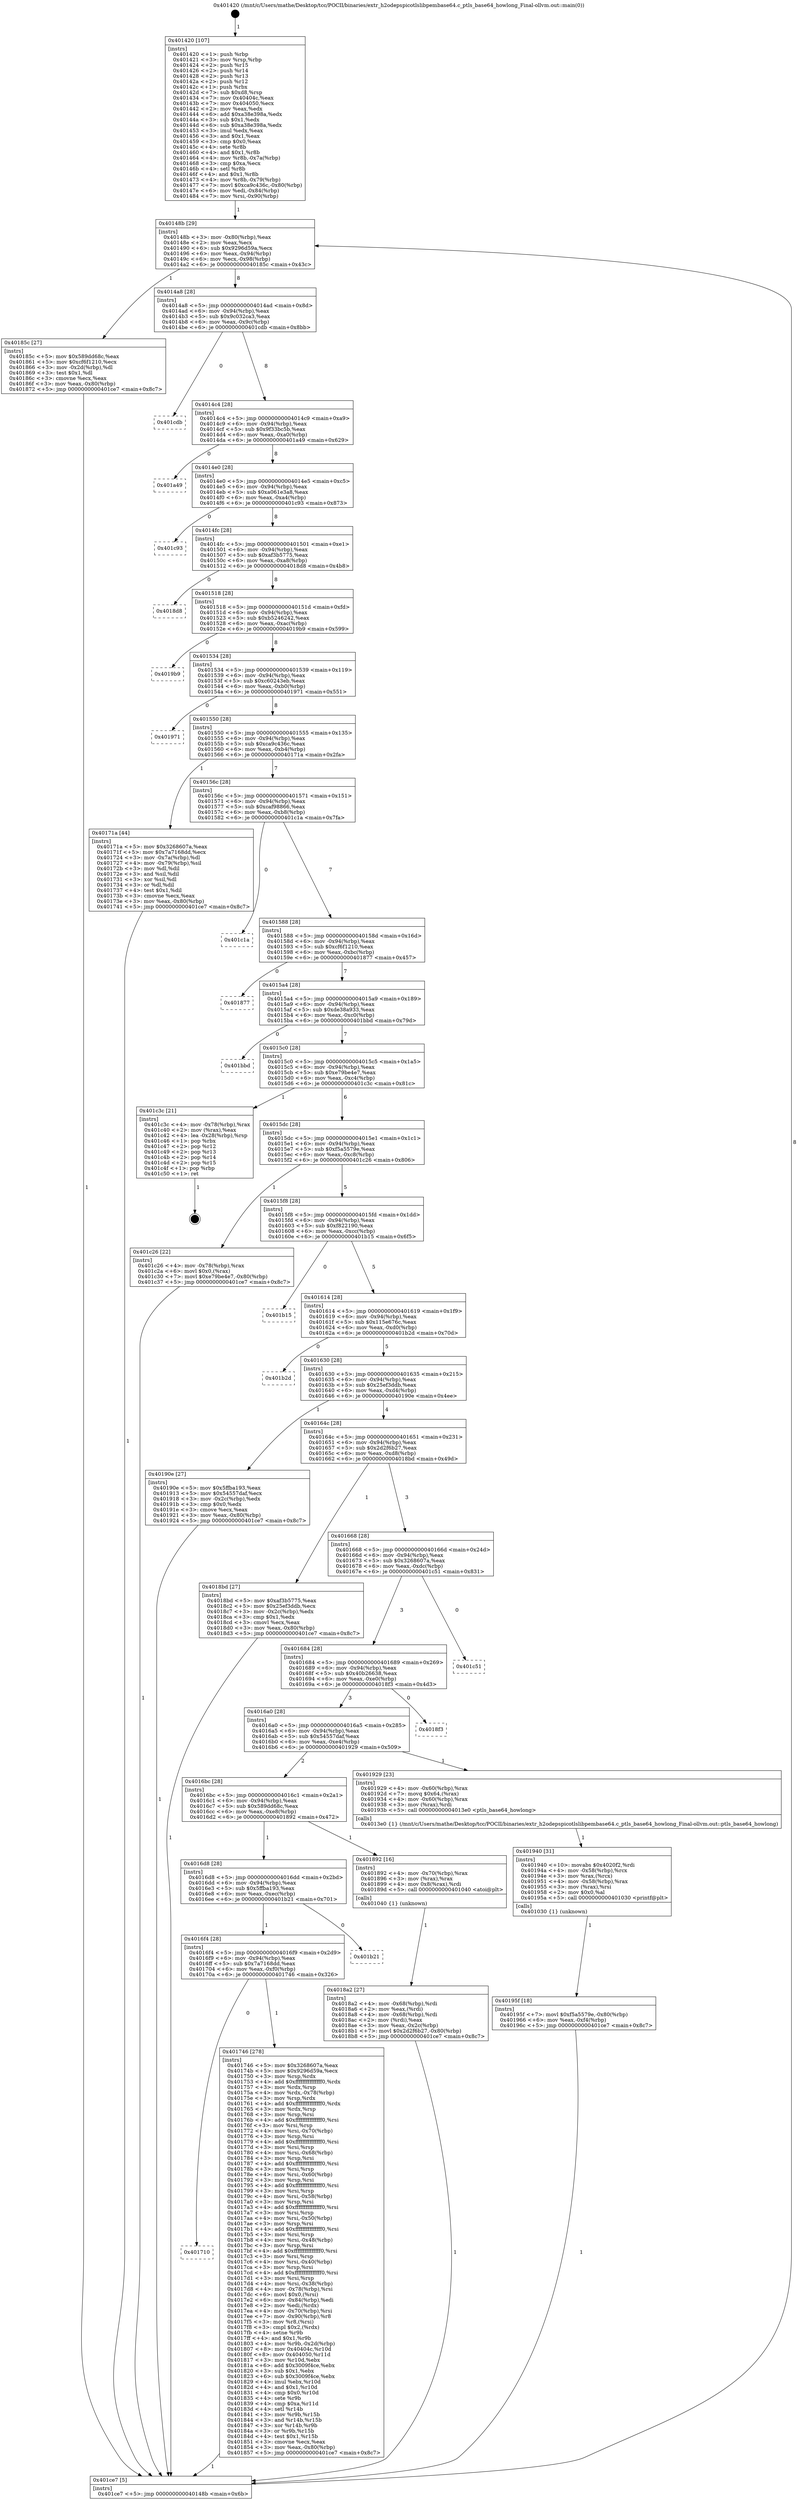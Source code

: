 digraph "0x401420" {
  label = "0x401420 (/mnt/c/Users/mathe/Desktop/tcc/POCII/binaries/extr_h2odepspicotlslibpembase64.c_ptls_base64_howlong_Final-ollvm.out::main(0))"
  labelloc = "t"
  node[shape=record]

  Entry [label="",width=0.3,height=0.3,shape=circle,fillcolor=black,style=filled]
  "0x40148b" [label="{
     0x40148b [29]\l
     | [instrs]\l
     &nbsp;&nbsp;0x40148b \<+3\>: mov -0x80(%rbp),%eax\l
     &nbsp;&nbsp;0x40148e \<+2\>: mov %eax,%ecx\l
     &nbsp;&nbsp;0x401490 \<+6\>: sub $0x9296d59a,%ecx\l
     &nbsp;&nbsp;0x401496 \<+6\>: mov %eax,-0x94(%rbp)\l
     &nbsp;&nbsp;0x40149c \<+6\>: mov %ecx,-0x98(%rbp)\l
     &nbsp;&nbsp;0x4014a2 \<+6\>: je 000000000040185c \<main+0x43c\>\l
  }"]
  "0x40185c" [label="{
     0x40185c [27]\l
     | [instrs]\l
     &nbsp;&nbsp;0x40185c \<+5\>: mov $0x589dd68c,%eax\l
     &nbsp;&nbsp;0x401861 \<+5\>: mov $0xcf6f1210,%ecx\l
     &nbsp;&nbsp;0x401866 \<+3\>: mov -0x2d(%rbp),%dl\l
     &nbsp;&nbsp;0x401869 \<+3\>: test $0x1,%dl\l
     &nbsp;&nbsp;0x40186c \<+3\>: cmovne %ecx,%eax\l
     &nbsp;&nbsp;0x40186f \<+3\>: mov %eax,-0x80(%rbp)\l
     &nbsp;&nbsp;0x401872 \<+5\>: jmp 0000000000401ce7 \<main+0x8c7\>\l
  }"]
  "0x4014a8" [label="{
     0x4014a8 [28]\l
     | [instrs]\l
     &nbsp;&nbsp;0x4014a8 \<+5\>: jmp 00000000004014ad \<main+0x8d\>\l
     &nbsp;&nbsp;0x4014ad \<+6\>: mov -0x94(%rbp),%eax\l
     &nbsp;&nbsp;0x4014b3 \<+5\>: sub $0x9c032ca3,%eax\l
     &nbsp;&nbsp;0x4014b8 \<+6\>: mov %eax,-0x9c(%rbp)\l
     &nbsp;&nbsp;0x4014be \<+6\>: je 0000000000401cdb \<main+0x8bb\>\l
  }"]
  Exit [label="",width=0.3,height=0.3,shape=circle,fillcolor=black,style=filled,peripheries=2]
  "0x401cdb" [label="{
     0x401cdb\l
  }", style=dashed]
  "0x4014c4" [label="{
     0x4014c4 [28]\l
     | [instrs]\l
     &nbsp;&nbsp;0x4014c4 \<+5\>: jmp 00000000004014c9 \<main+0xa9\>\l
     &nbsp;&nbsp;0x4014c9 \<+6\>: mov -0x94(%rbp),%eax\l
     &nbsp;&nbsp;0x4014cf \<+5\>: sub $0x9f33bc5b,%eax\l
     &nbsp;&nbsp;0x4014d4 \<+6\>: mov %eax,-0xa0(%rbp)\l
     &nbsp;&nbsp;0x4014da \<+6\>: je 0000000000401a49 \<main+0x629\>\l
  }"]
  "0x40195f" [label="{
     0x40195f [18]\l
     | [instrs]\l
     &nbsp;&nbsp;0x40195f \<+7\>: movl $0xf5a5579e,-0x80(%rbp)\l
     &nbsp;&nbsp;0x401966 \<+6\>: mov %eax,-0xf4(%rbp)\l
     &nbsp;&nbsp;0x40196c \<+5\>: jmp 0000000000401ce7 \<main+0x8c7\>\l
  }"]
  "0x401a49" [label="{
     0x401a49\l
  }", style=dashed]
  "0x4014e0" [label="{
     0x4014e0 [28]\l
     | [instrs]\l
     &nbsp;&nbsp;0x4014e0 \<+5\>: jmp 00000000004014e5 \<main+0xc5\>\l
     &nbsp;&nbsp;0x4014e5 \<+6\>: mov -0x94(%rbp),%eax\l
     &nbsp;&nbsp;0x4014eb \<+5\>: sub $0xa061e3a8,%eax\l
     &nbsp;&nbsp;0x4014f0 \<+6\>: mov %eax,-0xa4(%rbp)\l
     &nbsp;&nbsp;0x4014f6 \<+6\>: je 0000000000401c93 \<main+0x873\>\l
  }"]
  "0x401940" [label="{
     0x401940 [31]\l
     | [instrs]\l
     &nbsp;&nbsp;0x401940 \<+10\>: movabs $0x4020f2,%rdi\l
     &nbsp;&nbsp;0x40194a \<+4\>: mov -0x58(%rbp),%rcx\l
     &nbsp;&nbsp;0x40194e \<+3\>: mov %rax,(%rcx)\l
     &nbsp;&nbsp;0x401951 \<+4\>: mov -0x58(%rbp),%rax\l
     &nbsp;&nbsp;0x401955 \<+3\>: mov (%rax),%rsi\l
     &nbsp;&nbsp;0x401958 \<+2\>: mov $0x0,%al\l
     &nbsp;&nbsp;0x40195a \<+5\>: call 0000000000401030 \<printf@plt\>\l
     | [calls]\l
     &nbsp;&nbsp;0x401030 \{1\} (unknown)\l
  }"]
  "0x401c93" [label="{
     0x401c93\l
  }", style=dashed]
  "0x4014fc" [label="{
     0x4014fc [28]\l
     | [instrs]\l
     &nbsp;&nbsp;0x4014fc \<+5\>: jmp 0000000000401501 \<main+0xe1\>\l
     &nbsp;&nbsp;0x401501 \<+6\>: mov -0x94(%rbp),%eax\l
     &nbsp;&nbsp;0x401507 \<+5\>: sub $0xaf3b5775,%eax\l
     &nbsp;&nbsp;0x40150c \<+6\>: mov %eax,-0xa8(%rbp)\l
     &nbsp;&nbsp;0x401512 \<+6\>: je 00000000004018d8 \<main+0x4b8\>\l
  }"]
  "0x4018a2" [label="{
     0x4018a2 [27]\l
     | [instrs]\l
     &nbsp;&nbsp;0x4018a2 \<+4\>: mov -0x68(%rbp),%rdi\l
     &nbsp;&nbsp;0x4018a6 \<+2\>: mov %eax,(%rdi)\l
     &nbsp;&nbsp;0x4018a8 \<+4\>: mov -0x68(%rbp),%rdi\l
     &nbsp;&nbsp;0x4018ac \<+2\>: mov (%rdi),%eax\l
     &nbsp;&nbsp;0x4018ae \<+3\>: mov %eax,-0x2c(%rbp)\l
     &nbsp;&nbsp;0x4018b1 \<+7\>: movl $0x2d2f6b27,-0x80(%rbp)\l
     &nbsp;&nbsp;0x4018b8 \<+5\>: jmp 0000000000401ce7 \<main+0x8c7\>\l
  }"]
  "0x4018d8" [label="{
     0x4018d8\l
  }", style=dashed]
  "0x401518" [label="{
     0x401518 [28]\l
     | [instrs]\l
     &nbsp;&nbsp;0x401518 \<+5\>: jmp 000000000040151d \<main+0xfd\>\l
     &nbsp;&nbsp;0x40151d \<+6\>: mov -0x94(%rbp),%eax\l
     &nbsp;&nbsp;0x401523 \<+5\>: sub $0xb5246242,%eax\l
     &nbsp;&nbsp;0x401528 \<+6\>: mov %eax,-0xac(%rbp)\l
     &nbsp;&nbsp;0x40152e \<+6\>: je 00000000004019b9 \<main+0x599\>\l
  }"]
  "0x401710" [label="{
     0x401710\l
  }", style=dashed]
  "0x4019b9" [label="{
     0x4019b9\l
  }", style=dashed]
  "0x401534" [label="{
     0x401534 [28]\l
     | [instrs]\l
     &nbsp;&nbsp;0x401534 \<+5\>: jmp 0000000000401539 \<main+0x119\>\l
     &nbsp;&nbsp;0x401539 \<+6\>: mov -0x94(%rbp),%eax\l
     &nbsp;&nbsp;0x40153f \<+5\>: sub $0xc60243eb,%eax\l
     &nbsp;&nbsp;0x401544 \<+6\>: mov %eax,-0xb0(%rbp)\l
     &nbsp;&nbsp;0x40154a \<+6\>: je 0000000000401971 \<main+0x551\>\l
  }"]
  "0x401746" [label="{
     0x401746 [278]\l
     | [instrs]\l
     &nbsp;&nbsp;0x401746 \<+5\>: mov $0x3268607a,%eax\l
     &nbsp;&nbsp;0x40174b \<+5\>: mov $0x9296d59a,%ecx\l
     &nbsp;&nbsp;0x401750 \<+3\>: mov %rsp,%rdx\l
     &nbsp;&nbsp;0x401753 \<+4\>: add $0xfffffffffffffff0,%rdx\l
     &nbsp;&nbsp;0x401757 \<+3\>: mov %rdx,%rsp\l
     &nbsp;&nbsp;0x40175a \<+4\>: mov %rdx,-0x78(%rbp)\l
     &nbsp;&nbsp;0x40175e \<+3\>: mov %rsp,%rdx\l
     &nbsp;&nbsp;0x401761 \<+4\>: add $0xfffffffffffffff0,%rdx\l
     &nbsp;&nbsp;0x401765 \<+3\>: mov %rdx,%rsp\l
     &nbsp;&nbsp;0x401768 \<+3\>: mov %rsp,%rsi\l
     &nbsp;&nbsp;0x40176b \<+4\>: add $0xfffffffffffffff0,%rsi\l
     &nbsp;&nbsp;0x40176f \<+3\>: mov %rsi,%rsp\l
     &nbsp;&nbsp;0x401772 \<+4\>: mov %rsi,-0x70(%rbp)\l
     &nbsp;&nbsp;0x401776 \<+3\>: mov %rsp,%rsi\l
     &nbsp;&nbsp;0x401779 \<+4\>: add $0xfffffffffffffff0,%rsi\l
     &nbsp;&nbsp;0x40177d \<+3\>: mov %rsi,%rsp\l
     &nbsp;&nbsp;0x401780 \<+4\>: mov %rsi,-0x68(%rbp)\l
     &nbsp;&nbsp;0x401784 \<+3\>: mov %rsp,%rsi\l
     &nbsp;&nbsp;0x401787 \<+4\>: add $0xfffffffffffffff0,%rsi\l
     &nbsp;&nbsp;0x40178b \<+3\>: mov %rsi,%rsp\l
     &nbsp;&nbsp;0x40178e \<+4\>: mov %rsi,-0x60(%rbp)\l
     &nbsp;&nbsp;0x401792 \<+3\>: mov %rsp,%rsi\l
     &nbsp;&nbsp;0x401795 \<+4\>: add $0xfffffffffffffff0,%rsi\l
     &nbsp;&nbsp;0x401799 \<+3\>: mov %rsi,%rsp\l
     &nbsp;&nbsp;0x40179c \<+4\>: mov %rsi,-0x58(%rbp)\l
     &nbsp;&nbsp;0x4017a0 \<+3\>: mov %rsp,%rsi\l
     &nbsp;&nbsp;0x4017a3 \<+4\>: add $0xfffffffffffffff0,%rsi\l
     &nbsp;&nbsp;0x4017a7 \<+3\>: mov %rsi,%rsp\l
     &nbsp;&nbsp;0x4017aa \<+4\>: mov %rsi,-0x50(%rbp)\l
     &nbsp;&nbsp;0x4017ae \<+3\>: mov %rsp,%rsi\l
     &nbsp;&nbsp;0x4017b1 \<+4\>: add $0xfffffffffffffff0,%rsi\l
     &nbsp;&nbsp;0x4017b5 \<+3\>: mov %rsi,%rsp\l
     &nbsp;&nbsp;0x4017b8 \<+4\>: mov %rsi,-0x48(%rbp)\l
     &nbsp;&nbsp;0x4017bc \<+3\>: mov %rsp,%rsi\l
     &nbsp;&nbsp;0x4017bf \<+4\>: add $0xfffffffffffffff0,%rsi\l
     &nbsp;&nbsp;0x4017c3 \<+3\>: mov %rsi,%rsp\l
     &nbsp;&nbsp;0x4017c6 \<+4\>: mov %rsi,-0x40(%rbp)\l
     &nbsp;&nbsp;0x4017ca \<+3\>: mov %rsp,%rsi\l
     &nbsp;&nbsp;0x4017cd \<+4\>: add $0xfffffffffffffff0,%rsi\l
     &nbsp;&nbsp;0x4017d1 \<+3\>: mov %rsi,%rsp\l
     &nbsp;&nbsp;0x4017d4 \<+4\>: mov %rsi,-0x38(%rbp)\l
     &nbsp;&nbsp;0x4017d8 \<+4\>: mov -0x78(%rbp),%rsi\l
     &nbsp;&nbsp;0x4017dc \<+6\>: movl $0x0,(%rsi)\l
     &nbsp;&nbsp;0x4017e2 \<+6\>: mov -0x84(%rbp),%edi\l
     &nbsp;&nbsp;0x4017e8 \<+2\>: mov %edi,(%rdx)\l
     &nbsp;&nbsp;0x4017ea \<+4\>: mov -0x70(%rbp),%rsi\l
     &nbsp;&nbsp;0x4017ee \<+7\>: mov -0x90(%rbp),%r8\l
     &nbsp;&nbsp;0x4017f5 \<+3\>: mov %r8,(%rsi)\l
     &nbsp;&nbsp;0x4017f8 \<+3\>: cmpl $0x2,(%rdx)\l
     &nbsp;&nbsp;0x4017fb \<+4\>: setne %r9b\l
     &nbsp;&nbsp;0x4017ff \<+4\>: and $0x1,%r9b\l
     &nbsp;&nbsp;0x401803 \<+4\>: mov %r9b,-0x2d(%rbp)\l
     &nbsp;&nbsp;0x401807 \<+8\>: mov 0x40404c,%r10d\l
     &nbsp;&nbsp;0x40180f \<+8\>: mov 0x404050,%r11d\l
     &nbsp;&nbsp;0x401817 \<+3\>: mov %r10d,%ebx\l
     &nbsp;&nbsp;0x40181a \<+6\>: add $0x3009f4ce,%ebx\l
     &nbsp;&nbsp;0x401820 \<+3\>: sub $0x1,%ebx\l
     &nbsp;&nbsp;0x401823 \<+6\>: sub $0x3009f4ce,%ebx\l
     &nbsp;&nbsp;0x401829 \<+4\>: imul %ebx,%r10d\l
     &nbsp;&nbsp;0x40182d \<+4\>: and $0x1,%r10d\l
     &nbsp;&nbsp;0x401831 \<+4\>: cmp $0x0,%r10d\l
     &nbsp;&nbsp;0x401835 \<+4\>: sete %r9b\l
     &nbsp;&nbsp;0x401839 \<+4\>: cmp $0xa,%r11d\l
     &nbsp;&nbsp;0x40183d \<+4\>: setl %r14b\l
     &nbsp;&nbsp;0x401841 \<+3\>: mov %r9b,%r15b\l
     &nbsp;&nbsp;0x401844 \<+3\>: and %r14b,%r15b\l
     &nbsp;&nbsp;0x401847 \<+3\>: xor %r14b,%r9b\l
     &nbsp;&nbsp;0x40184a \<+3\>: or %r9b,%r15b\l
     &nbsp;&nbsp;0x40184d \<+4\>: test $0x1,%r15b\l
     &nbsp;&nbsp;0x401851 \<+3\>: cmovne %ecx,%eax\l
     &nbsp;&nbsp;0x401854 \<+3\>: mov %eax,-0x80(%rbp)\l
     &nbsp;&nbsp;0x401857 \<+5\>: jmp 0000000000401ce7 \<main+0x8c7\>\l
  }"]
  "0x401971" [label="{
     0x401971\l
  }", style=dashed]
  "0x401550" [label="{
     0x401550 [28]\l
     | [instrs]\l
     &nbsp;&nbsp;0x401550 \<+5\>: jmp 0000000000401555 \<main+0x135\>\l
     &nbsp;&nbsp;0x401555 \<+6\>: mov -0x94(%rbp),%eax\l
     &nbsp;&nbsp;0x40155b \<+5\>: sub $0xca9c436c,%eax\l
     &nbsp;&nbsp;0x401560 \<+6\>: mov %eax,-0xb4(%rbp)\l
     &nbsp;&nbsp;0x401566 \<+6\>: je 000000000040171a \<main+0x2fa\>\l
  }"]
  "0x4016f4" [label="{
     0x4016f4 [28]\l
     | [instrs]\l
     &nbsp;&nbsp;0x4016f4 \<+5\>: jmp 00000000004016f9 \<main+0x2d9\>\l
     &nbsp;&nbsp;0x4016f9 \<+6\>: mov -0x94(%rbp),%eax\l
     &nbsp;&nbsp;0x4016ff \<+5\>: sub $0x7a7168dd,%eax\l
     &nbsp;&nbsp;0x401704 \<+6\>: mov %eax,-0xf0(%rbp)\l
     &nbsp;&nbsp;0x40170a \<+6\>: je 0000000000401746 \<main+0x326\>\l
  }"]
  "0x40171a" [label="{
     0x40171a [44]\l
     | [instrs]\l
     &nbsp;&nbsp;0x40171a \<+5\>: mov $0x3268607a,%eax\l
     &nbsp;&nbsp;0x40171f \<+5\>: mov $0x7a7168dd,%ecx\l
     &nbsp;&nbsp;0x401724 \<+3\>: mov -0x7a(%rbp),%dl\l
     &nbsp;&nbsp;0x401727 \<+4\>: mov -0x79(%rbp),%sil\l
     &nbsp;&nbsp;0x40172b \<+3\>: mov %dl,%dil\l
     &nbsp;&nbsp;0x40172e \<+3\>: and %sil,%dil\l
     &nbsp;&nbsp;0x401731 \<+3\>: xor %sil,%dl\l
     &nbsp;&nbsp;0x401734 \<+3\>: or %dl,%dil\l
     &nbsp;&nbsp;0x401737 \<+4\>: test $0x1,%dil\l
     &nbsp;&nbsp;0x40173b \<+3\>: cmovne %ecx,%eax\l
     &nbsp;&nbsp;0x40173e \<+3\>: mov %eax,-0x80(%rbp)\l
     &nbsp;&nbsp;0x401741 \<+5\>: jmp 0000000000401ce7 \<main+0x8c7\>\l
  }"]
  "0x40156c" [label="{
     0x40156c [28]\l
     | [instrs]\l
     &nbsp;&nbsp;0x40156c \<+5\>: jmp 0000000000401571 \<main+0x151\>\l
     &nbsp;&nbsp;0x401571 \<+6\>: mov -0x94(%rbp),%eax\l
     &nbsp;&nbsp;0x401577 \<+5\>: sub $0xcaf98866,%eax\l
     &nbsp;&nbsp;0x40157c \<+6\>: mov %eax,-0xb8(%rbp)\l
     &nbsp;&nbsp;0x401582 \<+6\>: je 0000000000401c1a \<main+0x7fa\>\l
  }"]
  "0x401ce7" [label="{
     0x401ce7 [5]\l
     | [instrs]\l
     &nbsp;&nbsp;0x401ce7 \<+5\>: jmp 000000000040148b \<main+0x6b\>\l
  }"]
  "0x401420" [label="{
     0x401420 [107]\l
     | [instrs]\l
     &nbsp;&nbsp;0x401420 \<+1\>: push %rbp\l
     &nbsp;&nbsp;0x401421 \<+3\>: mov %rsp,%rbp\l
     &nbsp;&nbsp;0x401424 \<+2\>: push %r15\l
     &nbsp;&nbsp;0x401426 \<+2\>: push %r14\l
     &nbsp;&nbsp;0x401428 \<+2\>: push %r13\l
     &nbsp;&nbsp;0x40142a \<+2\>: push %r12\l
     &nbsp;&nbsp;0x40142c \<+1\>: push %rbx\l
     &nbsp;&nbsp;0x40142d \<+7\>: sub $0xd8,%rsp\l
     &nbsp;&nbsp;0x401434 \<+7\>: mov 0x40404c,%eax\l
     &nbsp;&nbsp;0x40143b \<+7\>: mov 0x404050,%ecx\l
     &nbsp;&nbsp;0x401442 \<+2\>: mov %eax,%edx\l
     &nbsp;&nbsp;0x401444 \<+6\>: add $0xa38e398a,%edx\l
     &nbsp;&nbsp;0x40144a \<+3\>: sub $0x1,%edx\l
     &nbsp;&nbsp;0x40144d \<+6\>: sub $0xa38e398a,%edx\l
     &nbsp;&nbsp;0x401453 \<+3\>: imul %edx,%eax\l
     &nbsp;&nbsp;0x401456 \<+3\>: and $0x1,%eax\l
     &nbsp;&nbsp;0x401459 \<+3\>: cmp $0x0,%eax\l
     &nbsp;&nbsp;0x40145c \<+4\>: sete %r8b\l
     &nbsp;&nbsp;0x401460 \<+4\>: and $0x1,%r8b\l
     &nbsp;&nbsp;0x401464 \<+4\>: mov %r8b,-0x7a(%rbp)\l
     &nbsp;&nbsp;0x401468 \<+3\>: cmp $0xa,%ecx\l
     &nbsp;&nbsp;0x40146b \<+4\>: setl %r8b\l
     &nbsp;&nbsp;0x40146f \<+4\>: and $0x1,%r8b\l
     &nbsp;&nbsp;0x401473 \<+4\>: mov %r8b,-0x79(%rbp)\l
     &nbsp;&nbsp;0x401477 \<+7\>: movl $0xca9c436c,-0x80(%rbp)\l
     &nbsp;&nbsp;0x40147e \<+6\>: mov %edi,-0x84(%rbp)\l
     &nbsp;&nbsp;0x401484 \<+7\>: mov %rsi,-0x90(%rbp)\l
  }"]
  "0x401b21" [label="{
     0x401b21\l
  }", style=dashed]
  "0x401c1a" [label="{
     0x401c1a\l
  }", style=dashed]
  "0x401588" [label="{
     0x401588 [28]\l
     | [instrs]\l
     &nbsp;&nbsp;0x401588 \<+5\>: jmp 000000000040158d \<main+0x16d\>\l
     &nbsp;&nbsp;0x40158d \<+6\>: mov -0x94(%rbp),%eax\l
     &nbsp;&nbsp;0x401593 \<+5\>: sub $0xcf6f1210,%eax\l
     &nbsp;&nbsp;0x401598 \<+6\>: mov %eax,-0xbc(%rbp)\l
     &nbsp;&nbsp;0x40159e \<+6\>: je 0000000000401877 \<main+0x457\>\l
  }"]
  "0x4016d8" [label="{
     0x4016d8 [28]\l
     | [instrs]\l
     &nbsp;&nbsp;0x4016d8 \<+5\>: jmp 00000000004016dd \<main+0x2bd\>\l
     &nbsp;&nbsp;0x4016dd \<+6\>: mov -0x94(%rbp),%eax\l
     &nbsp;&nbsp;0x4016e3 \<+5\>: sub $0x5ffba193,%eax\l
     &nbsp;&nbsp;0x4016e8 \<+6\>: mov %eax,-0xec(%rbp)\l
     &nbsp;&nbsp;0x4016ee \<+6\>: je 0000000000401b21 \<main+0x701\>\l
  }"]
  "0x401877" [label="{
     0x401877\l
  }", style=dashed]
  "0x4015a4" [label="{
     0x4015a4 [28]\l
     | [instrs]\l
     &nbsp;&nbsp;0x4015a4 \<+5\>: jmp 00000000004015a9 \<main+0x189\>\l
     &nbsp;&nbsp;0x4015a9 \<+6\>: mov -0x94(%rbp),%eax\l
     &nbsp;&nbsp;0x4015af \<+5\>: sub $0xde38a933,%eax\l
     &nbsp;&nbsp;0x4015b4 \<+6\>: mov %eax,-0xc0(%rbp)\l
     &nbsp;&nbsp;0x4015ba \<+6\>: je 0000000000401bbd \<main+0x79d\>\l
  }"]
  "0x401892" [label="{
     0x401892 [16]\l
     | [instrs]\l
     &nbsp;&nbsp;0x401892 \<+4\>: mov -0x70(%rbp),%rax\l
     &nbsp;&nbsp;0x401896 \<+3\>: mov (%rax),%rax\l
     &nbsp;&nbsp;0x401899 \<+4\>: mov 0x8(%rax),%rdi\l
     &nbsp;&nbsp;0x40189d \<+5\>: call 0000000000401040 \<atoi@plt\>\l
     | [calls]\l
     &nbsp;&nbsp;0x401040 \{1\} (unknown)\l
  }"]
  "0x401bbd" [label="{
     0x401bbd\l
  }", style=dashed]
  "0x4015c0" [label="{
     0x4015c0 [28]\l
     | [instrs]\l
     &nbsp;&nbsp;0x4015c0 \<+5\>: jmp 00000000004015c5 \<main+0x1a5\>\l
     &nbsp;&nbsp;0x4015c5 \<+6\>: mov -0x94(%rbp),%eax\l
     &nbsp;&nbsp;0x4015cb \<+5\>: sub $0xe79be4e7,%eax\l
     &nbsp;&nbsp;0x4015d0 \<+6\>: mov %eax,-0xc4(%rbp)\l
     &nbsp;&nbsp;0x4015d6 \<+6\>: je 0000000000401c3c \<main+0x81c\>\l
  }"]
  "0x4016bc" [label="{
     0x4016bc [28]\l
     | [instrs]\l
     &nbsp;&nbsp;0x4016bc \<+5\>: jmp 00000000004016c1 \<main+0x2a1\>\l
     &nbsp;&nbsp;0x4016c1 \<+6\>: mov -0x94(%rbp),%eax\l
     &nbsp;&nbsp;0x4016c7 \<+5\>: sub $0x589dd68c,%eax\l
     &nbsp;&nbsp;0x4016cc \<+6\>: mov %eax,-0xe8(%rbp)\l
     &nbsp;&nbsp;0x4016d2 \<+6\>: je 0000000000401892 \<main+0x472\>\l
  }"]
  "0x401c3c" [label="{
     0x401c3c [21]\l
     | [instrs]\l
     &nbsp;&nbsp;0x401c3c \<+4\>: mov -0x78(%rbp),%rax\l
     &nbsp;&nbsp;0x401c40 \<+2\>: mov (%rax),%eax\l
     &nbsp;&nbsp;0x401c42 \<+4\>: lea -0x28(%rbp),%rsp\l
     &nbsp;&nbsp;0x401c46 \<+1\>: pop %rbx\l
     &nbsp;&nbsp;0x401c47 \<+2\>: pop %r12\l
     &nbsp;&nbsp;0x401c49 \<+2\>: pop %r13\l
     &nbsp;&nbsp;0x401c4b \<+2\>: pop %r14\l
     &nbsp;&nbsp;0x401c4d \<+2\>: pop %r15\l
     &nbsp;&nbsp;0x401c4f \<+1\>: pop %rbp\l
     &nbsp;&nbsp;0x401c50 \<+1\>: ret\l
  }"]
  "0x4015dc" [label="{
     0x4015dc [28]\l
     | [instrs]\l
     &nbsp;&nbsp;0x4015dc \<+5\>: jmp 00000000004015e1 \<main+0x1c1\>\l
     &nbsp;&nbsp;0x4015e1 \<+6\>: mov -0x94(%rbp),%eax\l
     &nbsp;&nbsp;0x4015e7 \<+5\>: sub $0xf5a5579e,%eax\l
     &nbsp;&nbsp;0x4015ec \<+6\>: mov %eax,-0xc8(%rbp)\l
     &nbsp;&nbsp;0x4015f2 \<+6\>: je 0000000000401c26 \<main+0x806\>\l
  }"]
  "0x401929" [label="{
     0x401929 [23]\l
     | [instrs]\l
     &nbsp;&nbsp;0x401929 \<+4\>: mov -0x60(%rbp),%rax\l
     &nbsp;&nbsp;0x40192d \<+7\>: movq $0x64,(%rax)\l
     &nbsp;&nbsp;0x401934 \<+4\>: mov -0x60(%rbp),%rax\l
     &nbsp;&nbsp;0x401938 \<+3\>: mov (%rax),%rdi\l
     &nbsp;&nbsp;0x40193b \<+5\>: call 00000000004013e0 \<ptls_base64_howlong\>\l
     | [calls]\l
     &nbsp;&nbsp;0x4013e0 \{1\} (/mnt/c/Users/mathe/Desktop/tcc/POCII/binaries/extr_h2odepspicotlslibpembase64.c_ptls_base64_howlong_Final-ollvm.out::ptls_base64_howlong)\l
  }"]
  "0x401c26" [label="{
     0x401c26 [22]\l
     | [instrs]\l
     &nbsp;&nbsp;0x401c26 \<+4\>: mov -0x78(%rbp),%rax\l
     &nbsp;&nbsp;0x401c2a \<+6\>: movl $0x0,(%rax)\l
     &nbsp;&nbsp;0x401c30 \<+7\>: movl $0xe79be4e7,-0x80(%rbp)\l
     &nbsp;&nbsp;0x401c37 \<+5\>: jmp 0000000000401ce7 \<main+0x8c7\>\l
  }"]
  "0x4015f8" [label="{
     0x4015f8 [28]\l
     | [instrs]\l
     &nbsp;&nbsp;0x4015f8 \<+5\>: jmp 00000000004015fd \<main+0x1dd\>\l
     &nbsp;&nbsp;0x4015fd \<+6\>: mov -0x94(%rbp),%eax\l
     &nbsp;&nbsp;0x401603 \<+5\>: sub $0xf822190,%eax\l
     &nbsp;&nbsp;0x401608 \<+6\>: mov %eax,-0xcc(%rbp)\l
     &nbsp;&nbsp;0x40160e \<+6\>: je 0000000000401b15 \<main+0x6f5\>\l
  }"]
  "0x4016a0" [label="{
     0x4016a0 [28]\l
     | [instrs]\l
     &nbsp;&nbsp;0x4016a0 \<+5\>: jmp 00000000004016a5 \<main+0x285\>\l
     &nbsp;&nbsp;0x4016a5 \<+6\>: mov -0x94(%rbp),%eax\l
     &nbsp;&nbsp;0x4016ab \<+5\>: sub $0x54557daf,%eax\l
     &nbsp;&nbsp;0x4016b0 \<+6\>: mov %eax,-0xe4(%rbp)\l
     &nbsp;&nbsp;0x4016b6 \<+6\>: je 0000000000401929 \<main+0x509\>\l
  }"]
  "0x401b15" [label="{
     0x401b15\l
  }", style=dashed]
  "0x401614" [label="{
     0x401614 [28]\l
     | [instrs]\l
     &nbsp;&nbsp;0x401614 \<+5\>: jmp 0000000000401619 \<main+0x1f9\>\l
     &nbsp;&nbsp;0x401619 \<+6\>: mov -0x94(%rbp),%eax\l
     &nbsp;&nbsp;0x40161f \<+5\>: sub $0x115e676c,%eax\l
     &nbsp;&nbsp;0x401624 \<+6\>: mov %eax,-0xd0(%rbp)\l
     &nbsp;&nbsp;0x40162a \<+6\>: je 0000000000401b2d \<main+0x70d\>\l
  }"]
  "0x4018f3" [label="{
     0x4018f3\l
  }", style=dashed]
  "0x401b2d" [label="{
     0x401b2d\l
  }", style=dashed]
  "0x401630" [label="{
     0x401630 [28]\l
     | [instrs]\l
     &nbsp;&nbsp;0x401630 \<+5\>: jmp 0000000000401635 \<main+0x215\>\l
     &nbsp;&nbsp;0x401635 \<+6\>: mov -0x94(%rbp),%eax\l
     &nbsp;&nbsp;0x40163b \<+5\>: sub $0x25ef3ddb,%eax\l
     &nbsp;&nbsp;0x401640 \<+6\>: mov %eax,-0xd4(%rbp)\l
     &nbsp;&nbsp;0x401646 \<+6\>: je 000000000040190e \<main+0x4ee\>\l
  }"]
  "0x401684" [label="{
     0x401684 [28]\l
     | [instrs]\l
     &nbsp;&nbsp;0x401684 \<+5\>: jmp 0000000000401689 \<main+0x269\>\l
     &nbsp;&nbsp;0x401689 \<+6\>: mov -0x94(%rbp),%eax\l
     &nbsp;&nbsp;0x40168f \<+5\>: sub $0x40b26638,%eax\l
     &nbsp;&nbsp;0x401694 \<+6\>: mov %eax,-0xe0(%rbp)\l
     &nbsp;&nbsp;0x40169a \<+6\>: je 00000000004018f3 \<main+0x4d3\>\l
  }"]
  "0x40190e" [label="{
     0x40190e [27]\l
     | [instrs]\l
     &nbsp;&nbsp;0x40190e \<+5\>: mov $0x5ffba193,%eax\l
     &nbsp;&nbsp;0x401913 \<+5\>: mov $0x54557daf,%ecx\l
     &nbsp;&nbsp;0x401918 \<+3\>: mov -0x2c(%rbp),%edx\l
     &nbsp;&nbsp;0x40191b \<+3\>: cmp $0x0,%edx\l
     &nbsp;&nbsp;0x40191e \<+3\>: cmove %ecx,%eax\l
     &nbsp;&nbsp;0x401921 \<+3\>: mov %eax,-0x80(%rbp)\l
     &nbsp;&nbsp;0x401924 \<+5\>: jmp 0000000000401ce7 \<main+0x8c7\>\l
  }"]
  "0x40164c" [label="{
     0x40164c [28]\l
     | [instrs]\l
     &nbsp;&nbsp;0x40164c \<+5\>: jmp 0000000000401651 \<main+0x231\>\l
     &nbsp;&nbsp;0x401651 \<+6\>: mov -0x94(%rbp),%eax\l
     &nbsp;&nbsp;0x401657 \<+5\>: sub $0x2d2f6b27,%eax\l
     &nbsp;&nbsp;0x40165c \<+6\>: mov %eax,-0xd8(%rbp)\l
     &nbsp;&nbsp;0x401662 \<+6\>: je 00000000004018bd \<main+0x49d\>\l
  }"]
  "0x401c51" [label="{
     0x401c51\l
  }", style=dashed]
  "0x4018bd" [label="{
     0x4018bd [27]\l
     | [instrs]\l
     &nbsp;&nbsp;0x4018bd \<+5\>: mov $0xaf3b5775,%eax\l
     &nbsp;&nbsp;0x4018c2 \<+5\>: mov $0x25ef3ddb,%ecx\l
     &nbsp;&nbsp;0x4018c7 \<+3\>: mov -0x2c(%rbp),%edx\l
     &nbsp;&nbsp;0x4018ca \<+3\>: cmp $0x1,%edx\l
     &nbsp;&nbsp;0x4018cd \<+3\>: cmovl %ecx,%eax\l
     &nbsp;&nbsp;0x4018d0 \<+3\>: mov %eax,-0x80(%rbp)\l
     &nbsp;&nbsp;0x4018d3 \<+5\>: jmp 0000000000401ce7 \<main+0x8c7\>\l
  }"]
  "0x401668" [label="{
     0x401668 [28]\l
     | [instrs]\l
     &nbsp;&nbsp;0x401668 \<+5\>: jmp 000000000040166d \<main+0x24d\>\l
     &nbsp;&nbsp;0x40166d \<+6\>: mov -0x94(%rbp),%eax\l
     &nbsp;&nbsp;0x401673 \<+5\>: sub $0x3268607a,%eax\l
     &nbsp;&nbsp;0x401678 \<+6\>: mov %eax,-0xdc(%rbp)\l
     &nbsp;&nbsp;0x40167e \<+6\>: je 0000000000401c51 \<main+0x831\>\l
  }"]
  Entry -> "0x401420" [label=" 1"]
  "0x40148b" -> "0x40185c" [label=" 1"]
  "0x40148b" -> "0x4014a8" [label=" 8"]
  "0x401c3c" -> Exit [label=" 1"]
  "0x4014a8" -> "0x401cdb" [label=" 0"]
  "0x4014a8" -> "0x4014c4" [label=" 8"]
  "0x401c26" -> "0x401ce7" [label=" 1"]
  "0x4014c4" -> "0x401a49" [label=" 0"]
  "0x4014c4" -> "0x4014e0" [label=" 8"]
  "0x40195f" -> "0x401ce7" [label=" 1"]
  "0x4014e0" -> "0x401c93" [label=" 0"]
  "0x4014e0" -> "0x4014fc" [label=" 8"]
  "0x401940" -> "0x40195f" [label=" 1"]
  "0x4014fc" -> "0x4018d8" [label=" 0"]
  "0x4014fc" -> "0x401518" [label=" 8"]
  "0x401929" -> "0x401940" [label=" 1"]
  "0x401518" -> "0x4019b9" [label=" 0"]
  "0x401518" -> "0x401534" [label=" 8"]
  "0x4018bd" -> "0x401ce7" [label=" 1"]
  "0x401534" -> "0x401971" [label=" 0"]
  "0x401534" -> "0x401550" [label=" 8"]
  "0x4018a2" -> "0x401ce7" [label=" 1"]
  "0x401550" -> "0x40171a" [label=" 1"]
  "0x401550" -> "0x40156c" [label=" 7"]
  "0x40171a" -> "0x401ce7" [label=" 1"]
  "0x401420" -> "0x40148b" [label=" 1"]
  "0x401ce7" -> "0x40148b" [label=" 8"]
  "0x40185c" -> "0x401ce7" [label=" 1"]
  "0x40156c" -> "0x401c1a" [label=" 0"]
  "0x40156c" -> "0x401588" [label=" 7"]
  "0x401746" -> "0x401ce7" [label=" 1"]
  "0x401588" -> "0x401877" [label=" 0"]
  "0x401588" -> "0x4015a4" [label=" 7"]
  "0x4016f4" -> "0x401710" [label=" 0"]
  "0x4015a4" -> "0x401bbd" [label=" 0"]
  "0x4015a4" -> "0x4015c0" [label=" 7"]
  "0x4016f4" -> "0x401746" [label=" 1"]
  "0x4015c0" -> "0x401c3c" [label=" 1"]
  "0x4015c0" -> "0x4015dc" [label=" 6"]
  "0x4016d8" -> "0x4016f4" [label=" 1"]
  "0x4015dc" -> "0x401c26" [label=" 1"]
  "0x4015dc" -> "0x4015f8" [label=" 5"]
  "0x4016d8" -> "0x401b21" [label=" 0"]
  "0x4015f8" -> "0x401b15" [label=" 0"]
  "0x4015f8" -> "0x401614" [label=" 5"]
  "0x4016bc" -> "0x4016d8" [label=" 1"]
  "0x401614" -> "0x401b2d" [label=" 0"]
  "0x401614" -> "0x401630" [label=" 5"]
  "0x4016bc" -> "0x401892" [label=" 1"]
  "0x401630" -> "0x40190e" [label=" 1"]
  "0x401630" -> "0x40164c" [label=" 4"]
  "0x4016a0" -> "0x4016bc" [label=" 2"]
  "0x40164c" -> "0x4018bd" [label=" 1"]
  "0x40164c" -> "0x401668" [label=" 3"]
  "0x4016a0" -> "0x401929" [label=" 1"]
  "0x401668" -> "0x401c51" [label=" 0"]
  "0x401668" -> "0x401684" [label=" 3"]
  "0x401892" -> "0x4018a2" [label=" 1"]
  "0x401684" -> "0x4018f3" [label=" 0"]
  "0x401684" -> "0x4016a0" [label=" 3"]
  "0x40190e" -> "0x401ce7" [label=" 1"]
}

